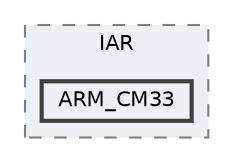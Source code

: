 digraph "D:/Projects/Raspberrypi_pico/pico_freertos_final/freertos_pico2/pico_freertos/FreeRTOS-Kernel/portable/ARMv8M/non_secure/portable/IAR/ARM_CM33"
{
 // LATEX_PDF_SIZE
  bgcolor="transparent";
  edge [fontname=Helvetica,fontsize=10,labelfontname=Helvetica,labelfontsize=10];
  node [fontname=Helvetica,fontsize=10,shape=box,height=0.2,width=0.4];
  compound=true
  subgraph clusterdir_cb37b45e0249e1d4c5291ded68e78a01 {
    graph [ bgcolor="#edf0f7", pencolor="grey50", label="IAR", fontname=Helvetica,fontsize=10 style="filled,dashed", URL="dir_cb37b45e0249e1d4c5291ded68e78a01.html",tooltip=""]
  dir_7afe9fc5df3f3631b103c6fcd8c2746a [label="ARM_CM33", fillcolor="#edf0f7", color="grey25", style="filled,bold", URL="dir_7afe9fc5df3f3631b103c6fcd8c2746a.html",tooltip=""];
  }
}
